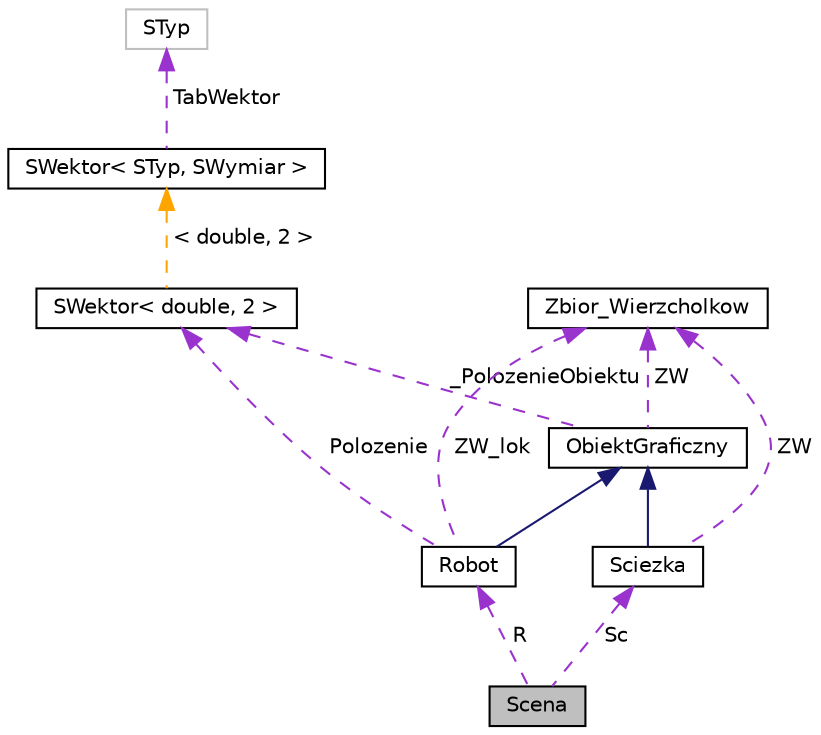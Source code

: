 digraph "Scena"
{
  edge [fontname="Helvetica",fontsize="10",labelfontname="Helvetica",labelfontsize="10"];
  node [fontname="Helvetica",fontsize="10",shape=record];
  Node1 [label="Scena",height=0.2,width=0.4,color="black", fillcolor="grey75", style="filled", fontcolor="black"];
  Node2 -> Node1 [dir="back",color="darkorchid3",fontsize="10",style="dashed",label=" Sc" ,fontname="Helvetica"];
  Node2 [label="Sciezka",height=0.2,width=0.4,color="black", fillcolor="white", style="filled",URL="$classSciezka.html"];
  Node3 -> Node2 [dir="back",color="midnightblue",fontsize="10",style="solid",fontname="Helvetica"];
  Node3 [label="ObiektGraficzny",height=0.2,width=0.4,color="black", fillcolor="white", style="filled",URL="$classObiektGraficzny.html",tooltip="Modeluje obiekt, który ma swoją reprezentację graficzną "];
  Node4 -> Node3 [dir="back",color="darkorchid3",fontsize="10",style="dashed",label=" _PolozenieObiektu" ,fontname="Helvetica"];
  Node4 [label="SWektor\< double, 2 \>",height=0.2,width=0.4,color="black", fillcolor="white", style="filled",URL="$classSWektor.html"];
  Node5 -> Node4 [dir="back",color="orange",fontsize="10",style="dashed",label=" \< double, 2 \>" ,fontname="Helvetica"];
  Node5 [label="SWektor\< STyp, SWymiar \>",height=0.2,width=0.4,color="black", fillcolor="white", style="filled",URL="$classSWektor.html",tooltip="Szablon klasy wektor parametryzowanej wymiarem i typem współrzędnych. "];
  Node6 -> Node5 [dir="back",color="darkorchid3",fontsize="10",style="dashed",label=" TabWektor" ,fontname="Helvetica"];
  Node6 [label="STyp",height=0.2,width=0.4,color="grey75", fillcolor="white", style="filled"];
  Node7 -> Node3 [dir="back",color="darkorchid3",fontsize="10",style="dashed",label=" ZW" ,fontname="Helvetica"];
  Node7 [label="Zbior_Wierzcholkow",height=0.2,width=0.4,color="black", fillcolor="white", style="filled",URL="$classZbior__Wierzcholkow.html"];
  Node7 -> Node2 [dir="back",color="darkorchid3",fontsize="10",style="dashed",label=" ZW" ,fontname="Helvetica"];
  Node8 -> Node1 [dir="back",color="darkorchid3",fontsize="10",style="dashed",label=" R" ,fontname="Helvetica"];
  Node8 [label="Robot",height=0.2,width=0.4,color="black", fillcolor="white", style="filled",URL="$classRobot.html"];
  Node3 -> Node8 [dir="back",color="midnightblue",fontsize="10",style="solid",fontname="Helvetica"];
  Node4 -> Node8 [dir="back",color="darkorchid3",fontsize="10",style="dashed",label=" Polozenie" ,fontname="Helvetica"];
  Node7 -> Node8 [dir="back",color="darkorchid3",fontsize="10",style="dashed",label=" ZW_lok" ,fontname="Helvetica"];
}
